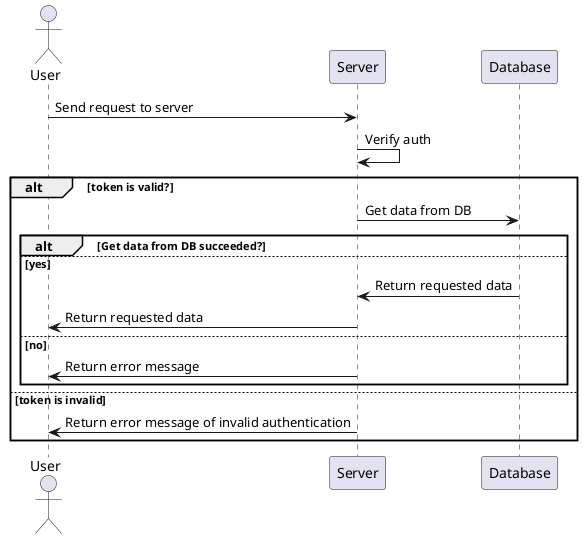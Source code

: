 @startuml
actor User
participant Server
participant Database

User -> Server: Send request to server
Server -> Server: Verify auth
alt token is valid?
    Server -> Database: Get data from DB

    alt Get data from DB succeeded?
    else yes
        Database -> Server: Return requested data
        Server -> User: Return requested data
    else no
        Server -> User: Return error message
    end

else token is invalid
    Server -> User: Return error message of invalid authentication
end
@enduml